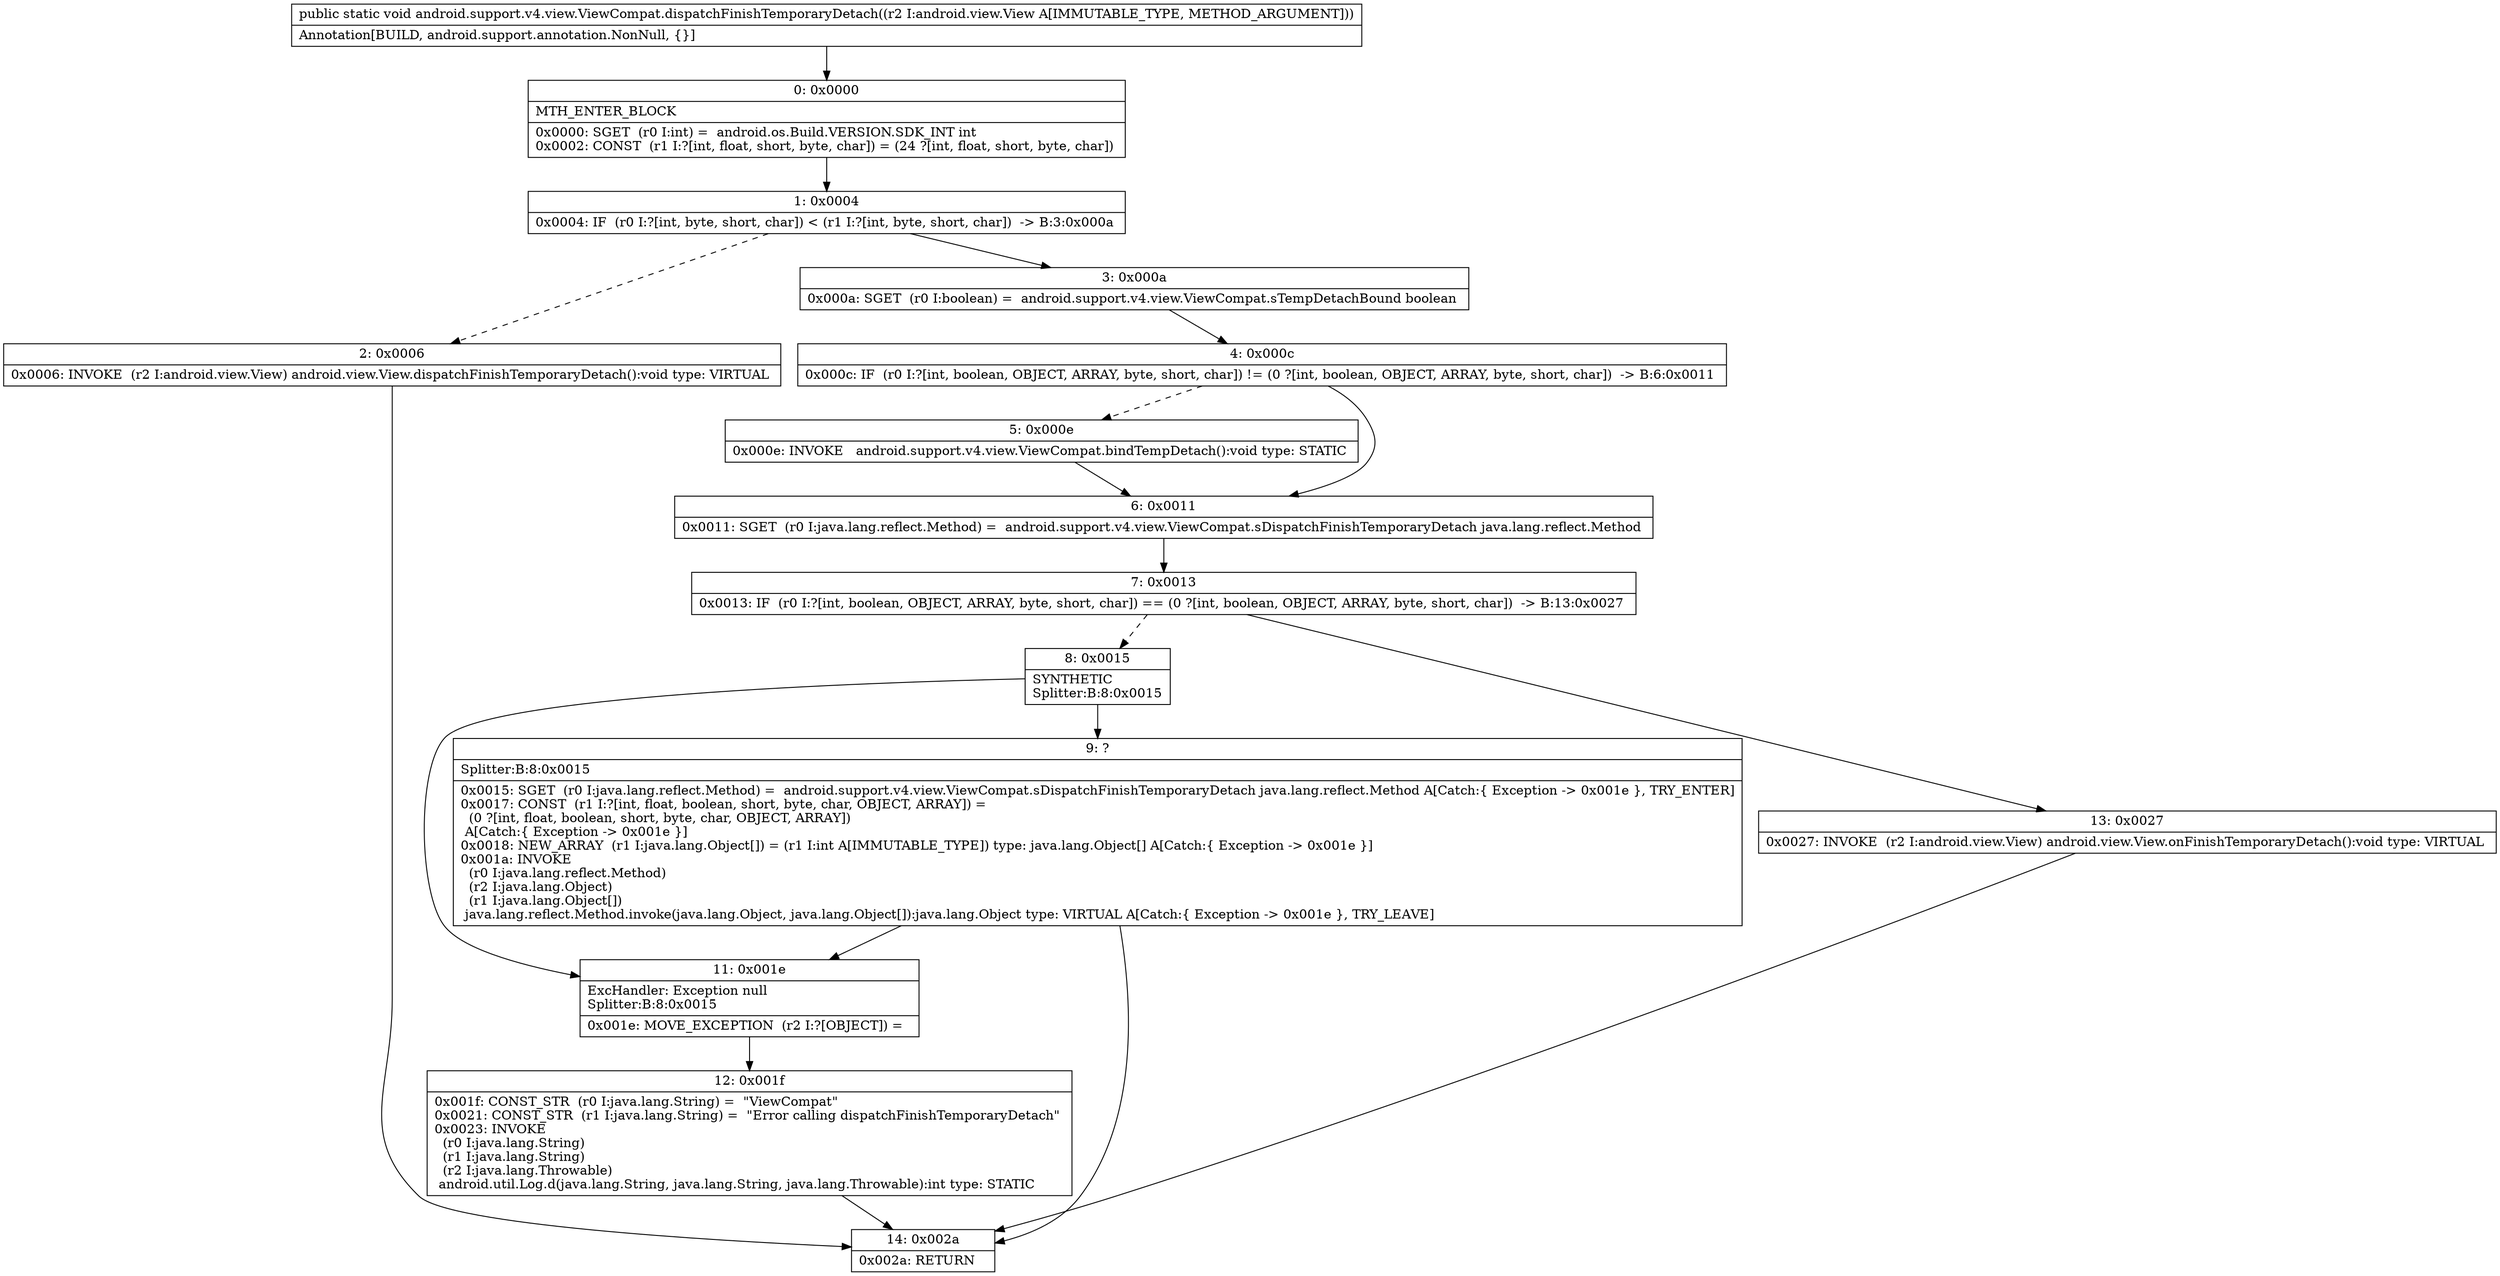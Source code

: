 digraph "CFG forandroid.support.v4.view.ViewCompat.dispatchFinishTemporaryDetach(Landroid\/view\/View;)V" {
Node_0 [shape=record,label="{0\:\ 0x0000|MTH_ENTER_BLOCK\l|0x0000: SGET  (r0 I:int) =  android.os.Build.VERSION.SDK_INT int \l0x0002: CONST  (r1 I:?[int, float, short, byte, char]) = (24 ?[int, float, short, byte, char]) \l}"];
Node_1 [shape=record,label="{1\:\ 0x0004|0x0004: IF  (r0 I:?[int, byte, short, char]) \< (r1 I:?[int, byte, short, char])  \-\> B:3:0x000a \l}"];
Node_2 [shape=record,label="{2\:\ 0x0006|0x0006: INVOKE  (r2 I:android.view.View) android.view.View.dispatchFinishTemporaryDetach():void type: VIRTUAL \l}"];
Node_3 [shape=record,label="{3\:\ 0x000a|0x000a: SGET  (r0 I:boolean) =  android.support.v4.view.ViewCompat.sTempDetachBound boolean \l}"];
Node_4 [shape=record,label="{4\:\ 0x000c|0x000c: IF  (r0 I:?[int, boolean, OBJECT, ARRAY, byte, short, char]) != (0 ?[int, boolean, OBJECT, ARRAY, byte, short, char])  \-\> B:6:0x0011 \l}"];
Node_5 [shape=record,label="{5\:\ 0x000e|0x000e: INVOKE   android.support.v4.view.ViewCompat.bindTempDetach():void type: STATIC \l}"];
Node_6 [shape=record,label="{6\:\ 0x0011|0x0011: SGET  (r0 I:java.lang.reflect.Method) =  android.support.v4.view.ViewCompat.sDispatchFinishTemporaryDetach java.lang.reflect.Method \l}"];
Node_7 [shape=record,label="{7\:\ 0x0013|0x0013: IF  (r0 I:?[int, boolean, OBJECT, ARRAY, byte, short, char]) == (0 ?[int, boolean, OBJECT, ARRAY, byte, short, char])  \-\> B:13:0x0027 \l}"];
Node_8 [shape=record,label="{8\:\ 0x0015|SYNTHETIC\lSplitter:B:8:0x0015\l}"];
Node_9 [shape=record,label="{9\:\ ?|Splitter:B:8:0x0015\l|0x0015: SGET  (r0 I:java.lang.reflect.Method) =  android.support.v4.view.ViewCompat.sDispatchFinishTemporaryDetach java.lang.reflect.Method A[Catch:\{ Exception \-\> 0x001e \}, TRY_ENTER]\l0x0017: CONST  (r1 I:?[int, float, boolean, short, byte, char, OBJECT, ARRAY]) = \l  (0 ?[int, float, boolean, short, byte, char, OBJECT, ARRAY])\l A[Catch:\{ Exception \-\> 0x001e \}]\l0x0018: NEW_ARRAY  (r1 I:java.lang.Object[]) = (r1 I:int A[IMMUTABLE_TYPE]) type: java.lang.Object[] A[Catch:\{ Exception \-\> 0x001e \}]\l0x001a: INVOKE  \l  (r0 I:java.lang.reflect.Method)\l  (r2 I:java.lang.Object)\l  (r1 I:java.lang.Object[])\l java.lang.reflect.Method.invoke(java.lang.Object, java.lang.Object[]):java.lang.Object type: VIRTUAL A[Catch:\{ Exception \-\> 0x001e \}, TRY_LEAVE]\l}"];
Node_11 [shape=record,label="{11\:\ 0x001e|ExcHandler: Exception null\lSplitter:B:8:0x0015\l|0x001e: MOVE_EXCEPTION  (r2 I:?[OBJECT]) =  \l}"];
Node_12 [shape=record,label="{12\:\ 0x001f|0x001f: CONST_STR  (r0 I:java.lang.String) =  \"ViewCompat\" \l0x0021: CONST_STR  (r1 I:java.lang.String) =  \"Error calling dispatchFinishTemporaryDetach\" \l0x0023: INVOKE  \l  (r0 I:java.lang.String)\l  (r1 I:java.lang.String)\l  (r2 I:java.lang.Throwable)\l android.util.Log.d(java.lang.String, java.lang.String, java.lang.Throwable):int type: STATIC \l}"];
Node_13 [shape=record,label="{13\:\ 0x0027|0x0027: INVOKE  (r2 I:android.view.View) android.view.View.onFinishTemporaryDetach():void type: VIRTUAL \l}"];
Node_14 [shape=record,label="{14\:\ 0x002a|0x002a: RETURN   \l}"];
MethodNode[shape=record,label="{public static void android.support.v4.view.ViewCompat.dispatchFinishTemporaryDetach((r2 I:android.view.View A[IMMUTABLE_TYPE, METHOD_ARGUMENT]))  | Annotation[BUILD, android.support.annotation.NonNull, \{\}]\l}"];
MethodNode -> Node_0;
Node_0 -> Node_1;
Node_1 -> Node_2[style=dashed];
Node_1 -> Node_3;
Node_2 -> Node_14;
Node_3 -> Node_4;
Node_4 -> Node_5[style=dashed];
Node_4 -> Node_6;
Node_5 -> Node_6;
Node_6 -> Node_7;
Node_7 -> Node_8[style=dashed];
Node_7 -> Node_13;
Node_8 -> Node_9;
Node_8 -> Node_11;
Node_9 -> Node_11;
Node_9 -> Node_14;
Node_11 -> Node_12;
Node_12 -> Node_14;
Node_13 -> Node_14;
}

